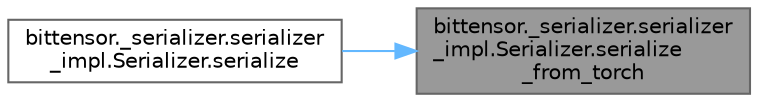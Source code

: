 digraph "bittensor._serializer.serializer_impl.Serializer.serialize_from_torch"
{
 // LATEX_PDF_SIZE
  bgcolor="transparent";
  edge [fontname=Helvetica,fontsize=10,labelfontname=Helvetica,labelfontsize=10];
  node [fontname=Helvetica,fontsize=10,shape=box,height=0.2,width=0.4];
  rankdir="RL";
  Node1 [label="bittensor._serializer.serializer\l_impl.Serializer.serialize\l_from_torch",height=0.2,width=0.4,color="gray40", fillcolor="grey60", style="filled", fontcolor="black",tooltip=" "];
  Node1 -> Node2 [dir="back",color="steelblue1",style="solid"];
  Node2 [label="bittensor._serializer.serializer\l_impl.Serializer.serialize",height=0.2,width=0.4,color="grey40", fillcolor="white", style="filled",URL="$classbittensor_1_1__serializer_1_1serializer__impl_1_1_serializer.html#a960320e410d06c85a697d29aef17d9ae",tooltip=" "];
}
